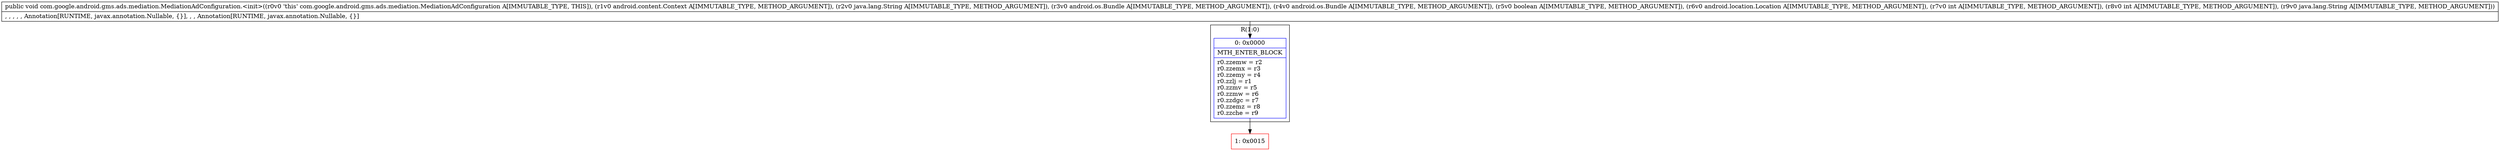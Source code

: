 digraph "CFG forcom.google.android.gms.ads.mediation.MediationAdConfiguration.\<init\>(Landroid\/content\/Context;Ljava\/lang\/String;Landroid\/os\/Bundle;Landroid\/os\/Bundle;ZLandroid\/location\/Location;IILjava\/lang\/String;)V" {
subgraph cluster_Region_471918594 {
label = "R(1:0)";
node [shape=record,color=blue];
Node_0 [shape=record,label="{0\:\ 0x0000|MTH_ENTER_BLOCK\l|r0.zzemw = r2\lr0.zzemx = r3\lr0.zzemy = r4\lr0.zzlj = r1\lr0.zzmv = r5\lr0.zzmw = r6\lr0.zzdgc = r7\lr0.zzemz = r8\lr0.zzche = r9\l}"];
}
Node_1 [shape=record,color=red,label="{1\:\ 0x0015}"];
MethodNode[shape=record,label="{public void com.google.android.gms.ads.mediation.MediationAdConfiguration.\<init\>((r0v0 'this' com.google.android.gms.ads.mediation.MediationAdConfiguration A[IMMUTABLE_TYPE, THIS]), (r1v0 android.content.Context A[IMMUTABLE_TYPE, METHOD_ARGUMENT]), (r2v0 java.lang.String A[IMMUTABLE_TYPE, METHOD_ARGUMENT]), (r3v0 android.os.Bundle A[IMMUTABLE_TYPE, METHOD_ARGUMENT]), (r4v0 android.os.Bundle A[IMMUTABLE_TYPE, METHOD_ARGUMENT]), (r5v0 boolean A[IMMUTABLE_TYPE, METHOD_ARGUMENT]), (r6v0 android.location.Location A[IMMUTABLE_TYPE, METHOD_ARGUMENT]), (r7v0 int A[IMMUTABLE_TYPE, METHOD_ARGUMENT]), (r8v0 int A[IMMUTABLE_TYPE, METHOD_ARGUMENT]), (r9v0 java.lang.String A[IMMUTABLE_TYPE, METHOD_ARGUMENT]))  | , , , , , Annotation[RUNTIME, javax.annotation.Nullable, \{\}], , , Annotation[RUNTIME, javax.annotation.Nullable, \{\}]\l}"];
MethodNode -> Node_0;
Node_0 -> Node_1;
}

